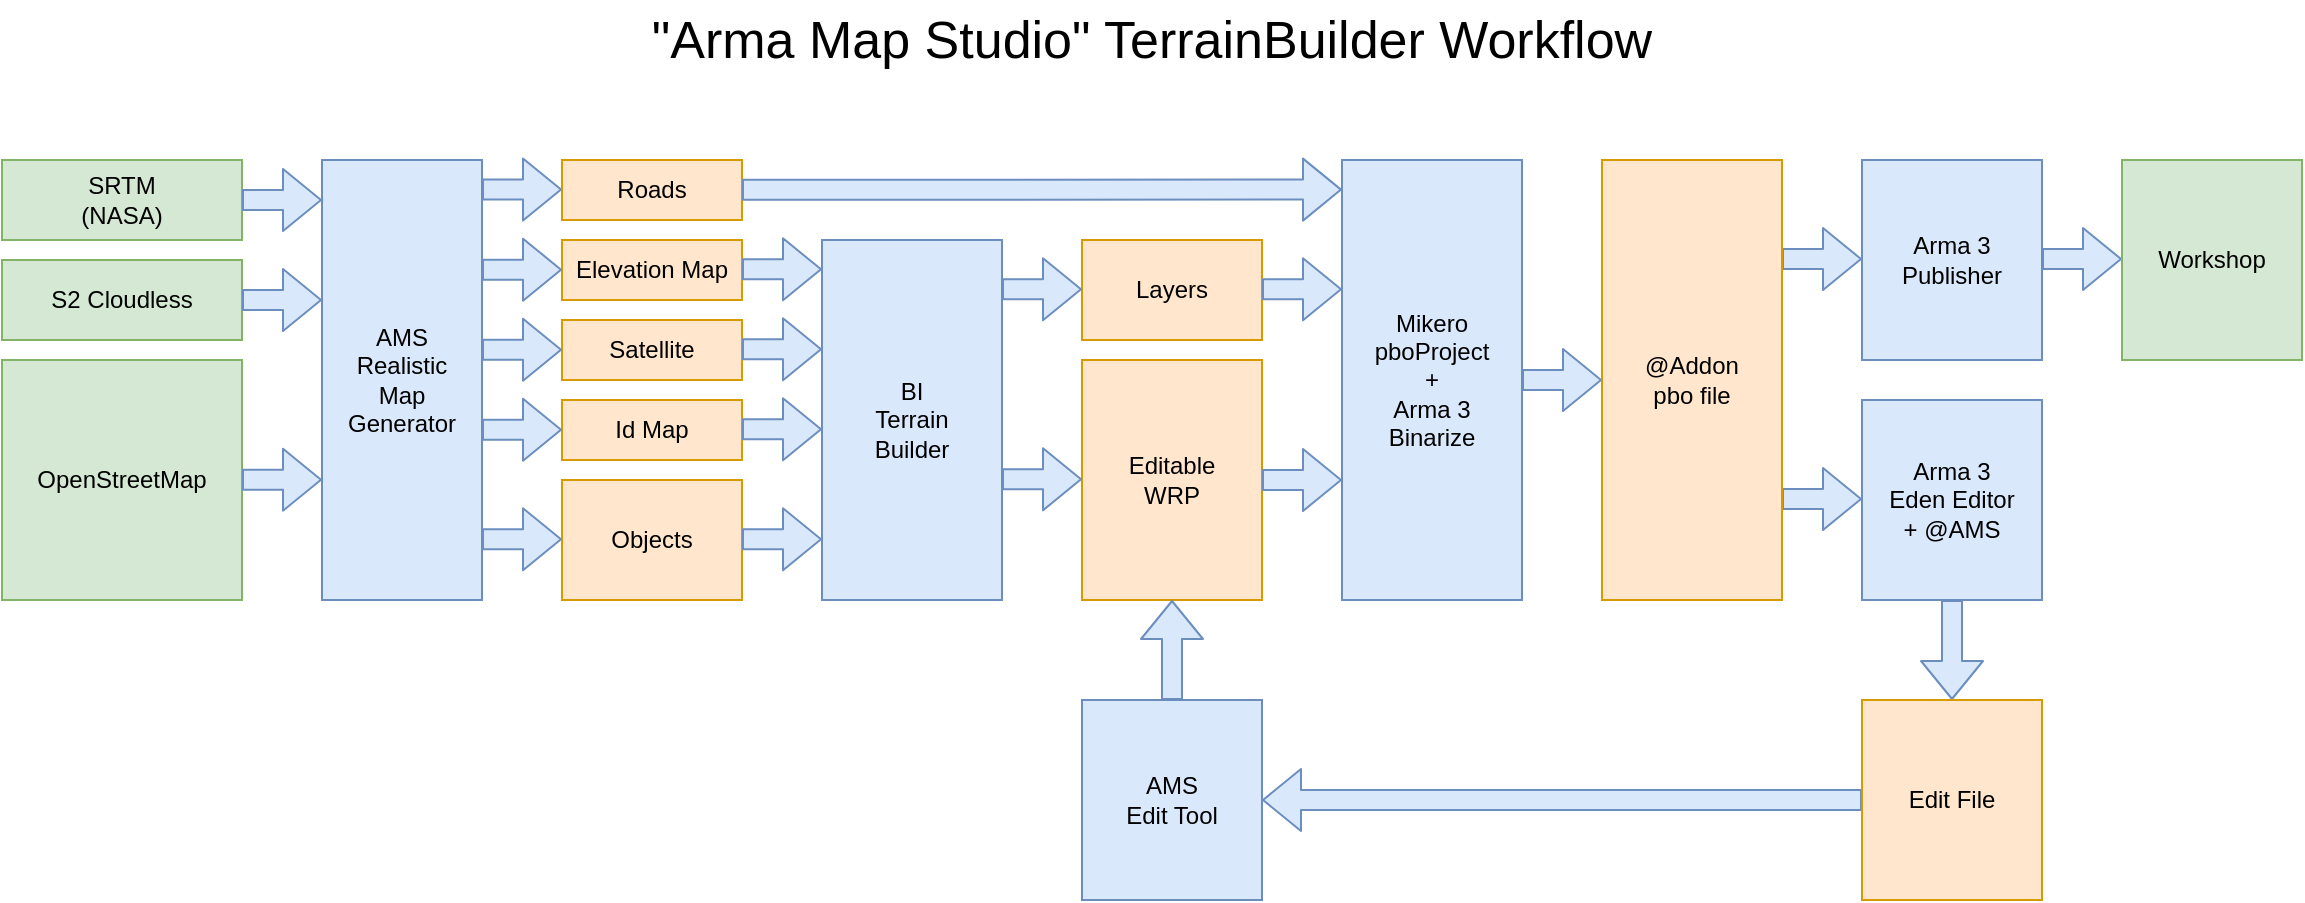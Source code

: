 <mxfile version="14.8.0" type="device"><diagram id="nO288AsFsgKHnD5jl0xh" name="Page-1"><mxGraphModel dx="1550" dy="824" grid="1" gridSize="10" guides="1" tooltips="1" connect="1" arrows="1" fold="1" page="1" pageScale="1" pageWidth="1169" pageHeight="827" math="0" shadow="0"><root><mxCell id="0"/><mxCell id="1" parent="0"/><mxCell id="8REs14D1SBMtvnTSnlLk-1" value="OpenStreetMap" style="rounded=0;whiteSpace=wrap;html=1;fillColor=#d5e8d4;strokeColor=#82b366;" parent="1" vertex="1"><mxGeometry x="10" y="220" width="120" height="120" as="geometry"/></mxCell><mxCell id="8REs14D1SBMtvnTSnlLk-2" value="SRTM&lt;br&gt;(NASA)" style="rounded=0;whiteSpace=wrap;html=1;fillColor=#d5e8d4;strokeColor=#82b366;" parent="1" vertex="1"><mxGeometry x="10" y="120" width="120" height="40" as="geometry"/></mxCell><mxCell id="8REs14D1SBMtvnTSnlLk-3" value="S2 Cloudless" style="rounded=0;whiteSpace=wrap;html=1;fillColor=#d5e8d4;strokeColor=#82b366;" parent="1" vertex="1"><mxGeometry x="10" y="170" width="120" height="40" as="geometry"/></mxCell><mxCell id="8REs14D1SBMtvnTSnlLk-4" value="Elevation Map" style="rounded=0;whiteSpace=wrap;html=1;fillColor=#ffe6cc;strokeColor=#d79b00;" parent="1" vertex="1"><mxGeometry x="290" y="160" width="90" height="30" as="geometry"/></mxCell><mxCell id="8REs14D1SBMtvnTSnlLk-6" value="Objects" style="rounded=0;whiteSpace=wrap;html=1;fillColor=#ffe6cc;strokeColor=#d79b00;" parent="1" vertex="1"><mxGeometry x="290" y="280" width="90" height="60" as="geometry"/></mxCell><mxCell id="8REs14D1SBMtvnTSnlLk-8" value="&lt;div&gt;AMS&lt;br&gt;&lt;/div&gt;&lt;div&gt;Realistic&lt;/div&gt;&lt;div&gt;Map&lt;/div&gt;&lt;div&gt;Generator&lt;br&gt;&lt;/div&gt;" style="rounded=0;whiteSpace=wrap;html=1;labelBackgroundColor=none;fillColor=#dae8fc;strokeColor=#6c8ebf;" parent="1" vertex="1"><mxGeometry x="170" y="120" width="80" height="220" as="geometry"/></mxCell><mxCell id="8REs14D1SBMtvnTSnlLk-9" value="Satellite" style="rounded=0;whiteSpace=wrap;html=1;fillColor=#ffe6cc;strokeColor=#d79b00;" parent="1" vertex="1"><mxGeometry x="290" y="200" width="90" height="30" as="geometry"/></mxCell><mxCell id="8REs14D1SBMtvnTSnlLk-10" value="Id Map" style="rounded=0;whiteSpace=wrap;html=1;fillColor=#ffe6cc;strokeColor=#d79b00;" parent="1" vertex="1"><mxGeometry x="290" y="240" width="90" height="30" as="geometry"/></mxCell><mxCell id="8REs14D1SBMtvnTSnlLk-11" value="" style="shape=flexArrow;endArrow=classic;html=1;exitX=1;exitY=0.5;exitDx=0;exitDy=0;fillColor=#dae8fc;strokeColor=#6c8ebf;" parent="1" source="8REs14D1SBMtvnTSnlLk-2" edge="1"><mxGeometry width="50" height="50" relative="1" as="geometry"><mxPoint x="40" y="470" as="sourcePoint"/><mxPoint x="170" y="140" as="targetPoint"/></mxGeometry></mxCell><mxCell id="8REs14D1SBMtvnTSnlLk-12" value="" style="shape=flexArrow;endArrow=classic;html=1;exitX=1;exitY=0.5;exitDx=0;exitDy=0;fillColor=#dae8fc;strokeColor=#6c8ebf;" parent="1" edge="1"><mxGeometry width="50" height="50" relative="1" as="geometry"><mxPoint x="130" y="190" as="sourcePoint"/><mxPoint x="170" y="190" as="targetPoint"/></mxGeometry></mxCell><mxCell id="8REs14D1SBMtvnTSnlLk-13" value="" style="shape=flexArrow;endArrow=classic;html=1;exitX=1;exitY=0.5;exitDx=0;exitDy=0;fillColor=#dae8fc;strokeColor=#6c8ebf;" parent="1" edge="1"><mxGeometry width="50" height="50" relative="1" as="geometry"><mxPoint x="130" y="279.83" as="sourcePoint"/><mxPoint x="170" y="279.83" as="targetPoint"/></mxGeometry></mxCell><mxCell id="8REs14D1SBMtvnTSnlLk-14" value="" style="shape=flexArrow;endArrow=classic;html=1;exitX=1;exitY=0.5;exitDx=0;exitDy=0;fillColor=#dae8fc;strokeColor=#6c8ebf;" parent="1" edge="1"><mxGeometry width="50" height="50" relative="1" as="geometry"><mxPoint x="250" y="174.83" as="sourcePoint"/><mxPoint x="290" y="174.83" as="targetPoint"/></mxGeometry></mxCell><mxCell id="8REs14D1SBMtvnTSnlLk-15" value="" style="shape=flexArrow;endArrow=classic;html=1;exitX=1;exitY=0.5;exitDx=0;exitDy=0;fillColor=#dae8fc;strokeColor=#6c8ebf;" parent="1" edge="1"><mxGeometry width="50" height="50" relative="1" as="geometry"><mxPoint x="250" y="214.83" as="sourcePoint"/><mxPoint x="290" y="214.83" as="targetPoint"/></mxGeometry></mxCell><mxCell id="8REs14D1SBMtvnTSnlLk-16" value="" style="shape=flexArrow;endArrow=classic;html=1;exitX=1;exitY=0.5;exitDx=0;exitDy=0;fillColor=#dae8fc;strokeColor=#6c8ebf;" parent="1" edge="1"><mxGeometry width="50" height="50" relative="1" as="geometry"><mxPoint x="250" y="254.83" as="sourcePoint"/><mxPoint x="290" y="254.83" as="targetPoint"/></mxGeometry></mxCell><mxCell id="8REs14D1SBMtvnTSnlLk-17" value="" style="shape=flexArrow;endArrow=classic;html=1;exitX=1;exitY=0.5;exitDx=0;exitDy=0;fillColor=#dae8fc;strokeColor=#6c8ebf;" parent="1" edge="1"><mxGeometry width="50" height="50" relative="1" as="geometry"><mxPoint x="250" y="134.8" as="sourcePoint"/><mxPoint x="290" y="134.8" as="targetPoint"/></mxGeometry></mxCell><mxCell id="8REs14D1SBMtvnTSnlLk-18" value="BI&lt;br&gt;Terrain &lt;br&gt;Builder" style="rounded=0;whiteSpace=wrap;html=1;labelBackgroundColor=none;fillColor=#dae8fc;strokeColor=#6c8ebf;" parent="1" vertex="1"><mxGeometry x="420" y="160" width="90" height="180" as="geometry"/></mxCell><mxCell id="8REs14D1SBMtvnTSnlLk-19" value="Roads" style="rounded=0;whiteSpace=wrap;html=1;fillColor=#ffe6cc;strokeColor=#d79b00;" parent="1" vertex="1"><mxGeometry x="290" y="120" width="90" height="30" as="geometry"/></mxCell><mxCell id="8REs14D1SBMtvnTSnlLk-22" value="" style="shape=flexArrow;endArrow=classic;html=1;exitX=1;exitY=0.5;exitDx=0;exitDy=0;fillColor=#dae8fc;strokeColor=#6c8ebf;" parent="1" edge="1"><mxGeometry width="50" height="50" relative="1" as="geometry"><mxPoint x="250" y="309.66" as="sourcePoint"/><mxPoint x="290" y="309.66" as="targetPoint"/></mxGeometry></mxCell><mxCell id="8REs14D1SBMtvnTSnlLk-23" value="" style="shape=flexArrow;endArrow=classic;html=1;exitX=1;exitY=0.5;exitDx=0;exitDy=0;fillColor=#dae8fc;strokeColor=#6c8ebf;" parent="1" edge="1"><mxGeometry width="50" height="50" relative="1" as="geometry"><mxPoint x="380" y="174.66" as="sourcePoint"/><mxPoint x="420" y="174.66" as="targetPoint"/></mxGeometry></mxCell><mxCell id="8REs14D1SBMtvnTSnlLk-24" value="" style="shape=flexArrow;endArrow=classic;html=1;exitX=1;exitY=0.5;exitDx=0;exitDy=0;fillColor=#dae8fc;strokeColor=#6c8ebf;" parent="1" edge="1"><mxGeometry width="50" height="50" relative="1" as="geometry"><mxPoint x="380" y="214.66" as="sourcePoint"/><mxPoint x="420" y="214.66" as="targetPoint"/></mxGeometry></mxCell><mxCell id="8REs14D1SBMtvnTSnlLk-25" value="" style="shape=flexArrow;endArrow=classic;html=1;exitX=1;exitY=0.5;exitDx=0;exitDy=0;fillColor=#dae8fc;strokeColor=#6c8ebf;" parent="1" edge="1"><mxGeometry width="50" height="50" relative="1" as="geometry"><mxPoint x="380" y="254.66" as="sourcePoint"/><mxPoint x="420" y="254.66" as="targetPoint"/></mxGeometry></mxCell><mxCell id="8REs14D1SBMtvnTSnlLk-26" value="" style="shape=flexArrow;endArrow=classic;html=1;exitX=1;exitY=0.5;exitDx=0;exitDy=0;fillColor=#dae8fc;strokeColor=#6c8ebf;" parent="1" edge="1"><mxGeometry width="50" height="50" relative="1" as="geometry"><mxPoint x="380" y="309.66" as="sourcePoint"/><mxPoint x="420" y="309.66" as="targetPoint"/></mxGeometry></mxCell><mxCell id="8REs14D1SBMtvnTSnlLk-27" value="&lt;div&gt;Editable&lt;br&gt;&lt;/div&gt;&lt;div&gt;WRP&lt;/div&gt;" style="rounded=0;whiteSpace=wrap;html=1;fillColor=#ffe6cc;strokeColor=#d79b00;" parent="1" vertex="1"><mxGeometry x="550" y="220" width="90" height="120" as="geometry"/></mxCell><mxCell id="8REs14D1SBMtvnTSnlLk-28" value="Layers" style="rounded=0;whiteSpace=wrap;html=1;fillColor=#ffe6cc;strokeColor=#d79b00;" parent="1" vertex="1"><mxGeometry x="550" y="160" width="90" height="50" as="geometry"/></mxCell><mxCell id="8REs14D1SBMtvnTSnlLk-29" value="" style="shape=flexArrow;endArrow=classic;html=1;exitX=1;exitY=0.5;exitDx=0;exitDy=0;fillColor=#dae8fc;strokeColor=#6c8ebf;" parent="1" edge="1"><mxGeometry width="50" height="50" relative="1" as="geometry"><mxPoint x="510" y="279.66" as="sourcePoint"/><mxPoint x="550" y="279.66" as="targetPoint"/></mxGeometry></mxCell><mxCell id="8REs14D1SBMtvnTSnlLk-30" value="" style="shape=flexArrow;endArrow=classic;html=1;exitX=1;exitY=0.5;exitDx=0;exitDy=0;fillColor=#dae8fc;strokeColor=#6c8ebf;" parent="1" edge="1"><mxGeometry width="50" height="50" relative="1" as="geometry"><mxPoint x="510" y="184.66" as="sourcePoint"/><mxPoint x="550" y="184.66" as="targetPoint"/></mxGeometry></mxCell><mxCell id="8REs14D1SBMtvnTSnlLk-31" value="&lt;div&gt;Mikero&lt;/div&gt;&lt;div&gt;pboProject&lt;/div&gt;&lt;div&gt;+&lt;br&gt;&lt;/div&gt;&lt;div&gt;Arma 3 &lt;br&gt;&lt;/div&gt;&lt;div&gt;Binarize&lt;br&gt;&lt;/div&gt;" style="rounded=0;whiteSpace=wrap;html=1;labelBackgroundColor=none;fillColor=#dae8fc;strokeColor=#6c8ebf;" parent="1" vertex="1"><mxGeometry x="680" y="120" width="90" height="220" as="geometry"/></mxCell><mxCell id="8REs14D1SBMtvnTSnlLk-32" value="&lt;div&gt;@Addon&lt;br&gt;&lt;/div&gt;&lt;div&gt;pbo file&lt;br&gt;&lt;/div&gt;" style="rounded=0;whiteSpace=wrap;html=1;fillColor=#ffe6cc;strokeColor=#d79b00;" parent="1" vertex="1"><mxGeometry x="810" y="120" width="90" height="220" as="geometry"/></mxCell><mxCell id="8REs14D1SBMtvnTSnlLk-33" value="" style="shape=flexArrow;endArrow=classic;html=1;exitX=1;exitY=0.5;exitDx=0;exitDy=0;fillColor=#dae8fc;strokeColor=#6c8ebf;" parent="1" edge="1"><mxGeometry width="50" height="50" relative="1" as="geometry"><mxPoint x="640" y="280.0" as="sourcePoint"/><mxPoint x="680" y="280.0" as="targetPoint"/></mxGeometry></mxCell><mxCell id="8REs14D1SBMtvnTSnlLk-34" value="" style="shape=flexArrow;endArrow=classic;html=1;exitX=1;exitY=0.5;exitDx=0;exitDy=0;fillColor=#dae8fc;strokeColor=#6c8ebf;" parent="1" edge="1"><mxGeometry width="50" height="50" relative="1" as="geometry"><mxPoint x="640" y="184.66" as="sourcePoint"/><mxPoint x="680" y="184.66" as="targetPoint"/></mxGeometry></mxCell><mxCell id="8REs14D1SBMtvnTSnlLk-35" value="" style="shape=flexArrow;endArrow=classic;html=1;exitX=1;exitY=0.5;exitDx=0;exitDy=0;entryX=0;entryY=0.93;entryDx=0;entryDy=0;entryPerimeter=0;fillColor=#dae8fc;strokeColor=#6c8ebf;" parent="1" edge="1"><mxGeometry width="50" height="50" relative="1" as="geometry"><mxPoint x="380" y="134.86" as="sourcePoint"/><mxPoint x="680" y="134.8" as="targetPoint"/></mxGeometry></mxCell><mxCell id="8REs14D1SBMtvnTSnlLk-36" value="" style="shape=flexArrow;endArrow=classic;html=1;exitX=1;exitY=0.5;exitDx=0;exitDy=0;fillColor=#dae8fc;strokeColor=#6c8ebf;" parent="1" edge="1"><mxGeometry width="50" height="50" relative="1" as="geometry"><mxPoint x="770" y="230.0" as="sourcePoint"/><mxPoint x="810" y="230.0" as="targetPoint"/></mxGeometry></mxCell><mxCell id="8REs14D1SBMtvnTSnlLk-37" value="&lt;div&gt;Arma 3 &lt;br&gt;&lt;/div&gt;&lt;div&gt;Eden Editor&lt;/div&gt;&lt;div&gt;+ @AMS&lt;br&gt;&lt;/div&gt;" style="rounded=0;whiteSpace=wrap;html=1;labelBackgroundColor=none;fillColor=#dae8fc;strokeColor=#6c8ebf;" parent="1" vertex="1"><mxGeometry x="940" y="240" width="90" height="100" as="geometry"/></mxCell><mxCell id="8REs14D1SBMtvnTSnlLk-38" value="" style="shape=flexArrow;endArrow=classic;html=1;exitX=1;exitY=0.5;exitDx=0;exitDy=0;fillColor=#dae8fc;strokeColor=#6c8ebf;" parent="1" edge="1"><mxGeometry width="50" height="50" relative="1" as="geometry"><mxPoint x="900" y="289.5" as="sourcePoint"/><mxPoint x="940" y="289.5" as="targetPoint"/></mxGeometry></mxCell><mxCell id="8REs14D1SBMtvnTSnlLk-40" value="&lt;div&gt;Arma 3&lt;br&gt;&lt;/div&gt;&lt;div&gt;Publisher&lt;/div&gt;" style="rounded=0;whiteSpace=wrap;html=1;labelBackgroundColor=none;fillColor=#dae8fc;strokeColor=#6c8ebf;" parent="1" vertex="1"><mxGeometry x="940" y="120" width="90" height="100" as="geometry"/></mxCell><mxCell id="8REs14D1SBMtvnTSnlLk-41" value="" style="shape=flexArrow;endArrow=classic;html=1;exitX=1;exitY=0.5;exitDx=0;exitDy=0;fillColor=#dae8fc;strokeColor=#6c8ebf;" parent="1" edge="1"><mxGeometry width="50" height="50" relative="1" as="geometry"><mxPoint x="900" y="169.5" as="sourcePoint"/><mxPoint x="940" y="169.5" as="targetPoint"/></mxGeometry></mxCell><mxCell id="8REs14D1SBMtvnTSnlLk-42" value="Workshop" style="rounded=0;whiteSpace=wrap;html=1;" parent="1" vertex="1"><mxGeometry x="1070" y="120" width="90" height="100" as="geometry"/></mxCell><mxCell id="8REs14D1SBMtvnTSnlLk-44" value="" style="shape=flexArrow;endArrow=classic;html=1;exitX=1;exitY=0.5;exitDx=0;exitDy=0;fillColor=#dae8fc;strokeColor=#6c8ebf;" parent="1" edge="1"><mxGeometry width="50" height="50" relative="1" as="geometry"><mxPoint x="1030" y="169.5" as="sourcePoint"/><mxPoint x="1070" y="169.5" as="targetPoint"/></mxGeometry></mxCell><mxCell id="8REs14D1SBMtvnTSnlLk-45" value="Edit File" style="rounded=0;whiteSpace=wrap;html=1;fillColor=#ffe6cc;strokeColor=#d79b00;" parent="1" vertex="1"><mxGeometry x="940" y="390" width="90" height="100" as="geometry"/></mxCell><mxCell id="8REs14D1SBMtvnTSnlLk-46" value="&lt;div&gt;AMS&lt;/div&gt;Edit Tool" style="rounded=0;whiteSpace=wrap;html=1;labelBackgroundColor=none;fillColor=#dae8fc;strokeColor=#6c8ebf;" parent="1" vertex="1"><mxGeometry x="550" y="390" width="90" height="100" as="geometry"/></mxCell><mxCell id="8REs14D1SBMtvnTSnlLk-47" value="" style="shape=flexArrow;endArrow=classic;html=1;exitX=0;exitY=0.5;exitDx=0;exitDy=0;entryX=1;entryY=0.5;entryDx=0;entryDy=0;fillColor=#dae8fc;strokeColor=#6c8ebf;" parent="1" source="8REs14D1SBMtvnTSnlLk-45" target="8REs14D1SBMtvnTSnlLk-46" edge="1"><mxGeometry width="50" height="50" relative="1" as="geometry"><mxPoint x="700" y="450.0" as="sourcePoint"/><mxPoint x="740" y="450.0" as="targetPoint"/></mxGeometry></mxCell><mxCell id="8REs14D1SBMtvnTSnlLk-49" value="" style="shape=flexArrow;endArrow=classic;html=1;entryX=0.5;entryY=0;entryDx=0;entryDy=0;exitX=0.5;exitY=1;exitDx=0;exitDy=0;fillColor=#dae8fc;strokeColor=#6c8ebf;" parent="1" source="8REs14D1SBMtvnTSnlLk-37" target="8REs14D1SBMtvnTSnlLk-45" edge="1"><mxGeometry width="50" height="50" relative="1" as="geometry"><mxPoint x="760" y="420" as="sourcePoint"/><mxPoint x="810" y="370" as="targetPoint"/></mxGeometry></mxCell><mxCell id="8REs14D1SBMtvnTSnlLk-50" value="" style="shape=flexArrow;endArrow=classic;html=1;entryX=0.5;entryY=1;entryDx=0;entryDy=0;exitX=0.5;exitY=0;exitDx=0;exitDy=0;fillColor=#dae8fc;strokeColor=#6c8ebf;" parent="1" source="8REs14D1SBMtvnTSnlLk-46" target="8REs14D1SBMtvnTSnlLk-27" edge="1"><mxGeometry width="50" height="50" relative="1" as="geometry"><mxPoint x="330" y="470" as="sourcePoint"/><mxPoint x="380" y="420" as="targetPoint"/></mxGeometry></mxCell><mxCell id="8REs14D1SBMtvnTSnlLk-51" value="&quot;Arma Map Studio&quot; TerrainBuilder Workflow" style="text;html=1;strokeColor=none;fillColor=none;align=center;verticalAlign=middle;whiteSpace=wrap;rounded=0;fontSize=26;" parent="1" vertex="1"><mxGeometry x="10" y="40" width="1150" height="40" as="geometry"/></mxCell><mxCell id="8REs14D1SBMtvnTSnlLk-52" value="Edit File" style="rounded=0;whiteSpace=wrap;html=1;fillColor=#ffe6cc;strokeColor=#d79b00;" parent="1" vertex="1"><mxGeometry x="940" y="390" width="90" height="100" as="geometry"/></mxCell><mxCell id="8REs14D1SBMtvnTSnlLk-53" value="&lt;div&gt;@Addon&lt;br&gt;&lt;/div&gt;&lt;div&gt;pbo file&lt;br&gt;&lt;/div&gt;" style="rounded=0;whiteSpace=wrap;html=1;fillColor=#ffe6cc;strokeColor=#d79b00;" parent="1" vertex="1"><mxGeometry x="810" y="120" width="90" height="220" as="geometry"/></mxCell><mxCell id="8REs14D1SBMtvnTSnlLk-54" value="Workshop" style="rounded=0;whiteSpace=wrap;html=1;fillColor=#d5e8d4;strokeColor=#82b366;" parent="1" vertex="1"><mxGeometry x="1070" y="120" width="90" height="100" as="geometry"/></mxCell><mxCell id="8REs14D1SBMtvnTSnlLk-64" value="" style="shape=image;html=1;verticalAlign=top;verticalLabelPosition=bottom;labelBackgroundColor=#ffffff;imageAspect=0;aspect=fixed;image=https://cdn3.iconfinder.com/data/icons/google-material-design-icons/48/ic_loop_48px-128.png;fontSize=12;" parent="1" vertex="1"><mxGeometry x="760" y="349" width="81" height="81" as="geometry"/></mxCell></root></mxGraphModel></diagram></mxfile>
